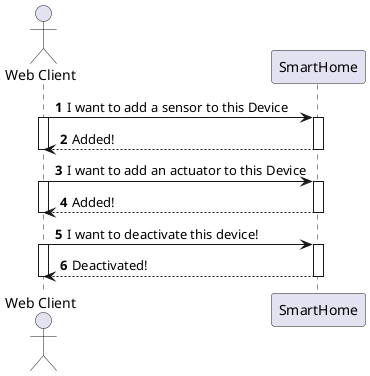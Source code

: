 @startuml
'https://plantuml.com/sequence-diagram
!pragma layout smetana

autonumber

actor "Web Client" as User

participant "SmartHome" as SH

User -> SH : I want to add a sensor to this Device
activate User
activate SH

SH --> User : Added!
deactivate User
deactivate SH

User -> SH : I want to add an actuator to this Device
activate User
activate SH

SH --> User : Added!
deactivate User
deactivate SH

User -> SH : I want to deactivate this device!
activate User
activate SH

SH --> User : Deactivated!
deactivate User
deactivate SH





@endumll